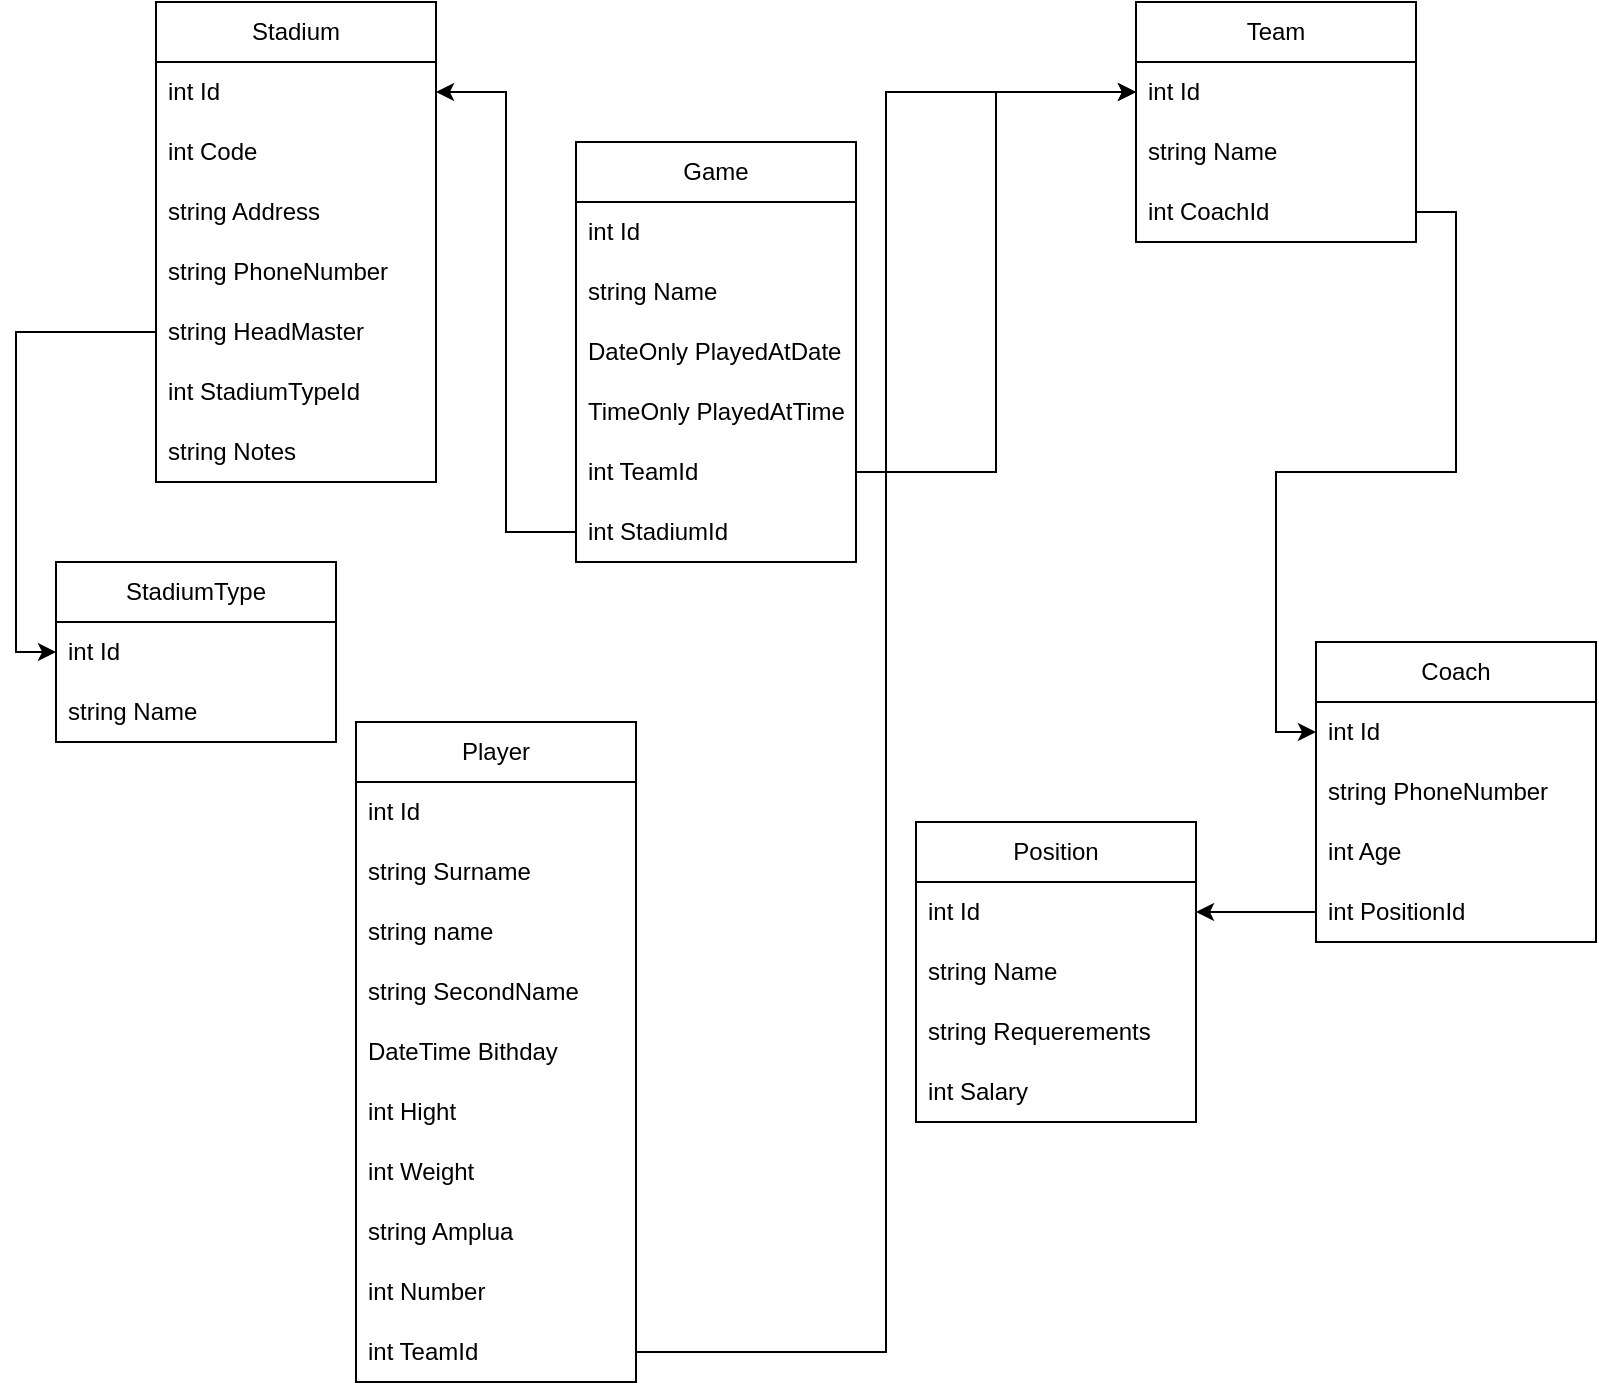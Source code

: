 <mxfile version="24.8.0">
  <diagram name="Страница — 1" id="1MP5FgzzrECtCmmfU7ie">
    <mxGraphModel dx="1272" dy="663" grid="1" gridSize="10" guides="1" tooltips="1" connect="1" arrows="1" fold="1" page="1" pageScale="1" pageWidth="827" pageHeight="1169" math="0" shadow="0">
      <root>
        <mxCell id="0" />
        <mxCell id="1" parent="0" />
        <mxCell id="SEXWkNp9k0G2XEpR-ho--1" value="Stadium" style="swimlane;fontStyle=0;childLayout=stackLayout;horizontal=1;startSize=30;horizontalStack=0;resizeParent=1;resizeParentMax=0;resizeLast=0;collapsible=1;marginBottom=0;whiteSpace=wrap;html=1;" vertex="1" parent="1">
          <mxGeometry x="90" y="120" width="140" height="240" as="geometry" />
        </mxCell>
        <mxCell id="SEXWkNp9k0G2XEpR-ho--2" value="int Id" style="text;strokeColor=none;fillColor=none;align=left;verticalAlign=middle;spacingLeft=4;spacingRight=4;overflow=hidden;points=[[0,0.5],[1,0.5]];portConstraint=eastwest;rotatable=0;whiteSpace=wrap;html=1;" vertex="1" parent="SEXWkNp9k0G2XEpR-ho--1">
          <mxGeometry y="30" width="140" height="30" as="geometry" />
        </mxCell>
        <mxCell id="SEXWkNp9k0G2XEpR-ho--3" value="int Code" style="text;strokeColor=none;fillColor=none;align=left;verticalAlign=middle;spacingLeft=4;spacingRight=4;overflow=hidden;points=[[0,0.5],[1,0.5]];portConstraint=eastwest;rotatable=0;whiteSpace=wrap;html=1;" vertex="1" parent="SEXWkNp9k0G2XEpR-ho--1">
          <mxGeometry y="60" width="140" height="30" as="geometry" />
        </mxCell>
        <mxCell id="SEXWkNp9k0G2XEpR-ho--4" value="string Address" style="text;strokeColor=none;fillColor=none;align=left;verticalAlign=middle;spacingLeft=4;spacingRight=4;overflow=hidden;points=[[0,0.5],[1,0.5]];portConstraint=eastwest;rotatable=0;whiteSpace=wrap;html=1;" vertex="1" parent="SEXWkNp9k0G2XEpR-ho--1">
          <mxGeometry y="90" width="140" height="30" as="geometry" />
        </mxCell>
        <mxCell id="SEXWkNp9k0G2XEpR-ho--5" value="string PhoneNumber" style="text;strokeColor=none;fillColor=none;align=left;verticalAlign=middle;spacingLeft=4;spacingRight=4;overflow=hidden;points=[[0,0.5],[1,0.5]];portConstraint=eastwest;rotatable=0;whiteSpace=wrap;html=1;" vertex="1" parent="SEXWkNp9k0G2XEpR-ho--1">
          <mxGeometry y="120" width="140" height="30" as="geometry" />
        </mxCell>
        <mxCell id="SEXWkNp9k0G2XEpR-ho--6" value="string H&lt;span style=&quot;background-color: initial;&quot;&gt;eadMaster&lt;/span&gt;" style="text;strokeColor=none;fillColor=none;align=left;verticalAlign=middle;spacingLeft=4;spacingRight=4;overflow=hidden;points=[[0,0.5],[1,0.5]];portConstraint=eastwest;rotatable=0;whiteSpace=wrap;html=1;" vertex="1" parent="SEXWkNp9k0G2XEpR-ho--1">
          <mxGeometry y="150" width="140" height="30" as="geometry" />
        </mxCell>
        <mxCell id="SEXWkNp9k0G2XEpR-ho--7" value="int StadiumTypeId" style="text;strokeColor=none;fillColor=none;align=left;verticalAlign=middle;spacingLeft=4;spacingRight=4;overflow=hidden;points=[[0,0.5],[1,0.5]];portConstraint=eastwest;rotatable=0;whiteSpace=wrap;html=1;" vertex="1" parent="SEXWkNp9k0G2XEpR-ho--1">
          <mxGeometry y="180" width="140" height="30" as="geometry" />
        </mxCell>
        <mxCell id="SEXWkNp9k0G2XEpR-ho--8" value="string Notes" style="text;strokeColor=none;fillColor=none;align=left;verticalAlign=middle;spacingLeft=4;spacingRight=4;overflow=hidden;points=[[0,0.5],[1,0.5]];portConstraint=eastwest;rotatable=0;whiteSpace=wrap;html=1;" vertex="1" parent="SEXWkNp9k0G2XEpR-ho--1">
          <mxGeometry y="210" width="140" height="30" as="geometry" />
        </mxCell>
        <mxCell id="SEXWkNp9k0G2XEpR-ho--10" value="StadiumType" style="swimlane;fontStyle=0;childLayout=stackLayout;horizontal=1;startSize=30;horizontalStack=0;resizeParent=1;resizeParentMax=0;resizeLast=0;collapsible=1;marginBottom=0;whiteSpace=wrap;html=1;" vertex="1" parent="1">
          <mxGeometry x="40" y="400" width="140" height="90" as="geometry" />
        </mxCell>
        <mxCell id="SEXWkNp9k0G2XEpR-ho--11" value="int Id" style="text;strokeColor=none;fillColor=none;align=left;verticalAlign=middle;spacingLeft=4;spacingRight=4;overflow=hidden;points=[[0,0.5],[1,0.5]];portConstraint=eastwest;rotatable=0;whiteSpace=wrap;html=1;" vertex="1" parent="SEXWkNp9k0G2XEpR-ho--10">
          <mxGeometry y="30" width="140" height="30" as="geometry" />
        </mxCell>
        <mxCell id="SEXWkNp9k0G2XEpR-ho--12" value="string Name" style="text;strokeColor=none;fillColor=none;align=left;verticalAlign=middle;spacingLeft=4;spacingRight=4;overflow=hidden;points=[[0,0.5],[1,0.5]];portConstraint=eastwest;rotatable=0;whiteSpace=wrap;html=1;" vertex="1" parent="SEXWkNp9k0G2XEpR-ho--10">
          <mxGeometry y="60" width="140" height="30" as="geometry" />
        </mxCell>
        <mxCell id="SEXWkNp9k0G2XEpR-ho--14" value="Game" style="swimlane;fontStyle=0;childLayout=stackLayout;horizontal=1;startSize=30;horizontalStack=0;resizeParent=1;resizeParentMax=0;resizeLast=0;collapsible=1;marginBottom=0;whiteSpace=wrap;html=1;" vertex="1" parent="1">
          <mxGeometry x="300" y="190" width="140" height="210" as="geometry" />
        </mxCell>
        <mxCell id="SEXWkNp9k0G2XEpR-ho--15" value="int Id" style="text;strokeColor=none;fillColor=none;align=left;verticalAlign=middle;spacingLeft=4;spacingRight=4;overflow=hidden;points=[[0,0.5],[1,0.5]];portConstraint=eastwest;rotatable=0;whiteSpace=wrap;html=1;" vertex="1" parent="SEXWkNp9k0G2XEpR-ho--14">
          <mxGeometry y="30" width="140" height="30" as="geometry" />
        </mxCell>
        <mxCell id="SEXWkNp9k0G2XEpR-ho--16" value="string Name" style="text;strokeColor=none;fillColor=none;align=left;verticalAlign=middle;spacingLeft=4;spacingRight=4;overflow=hidden;points=[[0,0.5],[1,0.5]];portConstraint=eastwest;rotatable=0;whiteSpace=wrap;html=1;" vertex="1" parent="SEXWkNp9k0G2XEpR-ho--14">
          <mxGeometry y="60" width="140" height="30" as="geometry" />
        </mxCell>
        <mxCell id="SEXWkNp9k0G2XEpR-ho--17" value="DateOnly PlayedAtDate" style="text;strokeColor=none;fillColor=none;align=left;verticalAlign=middle;spacingLeft=4;spacingRight=4;overflow=hidden;points=[[0,0.5],[1,0.5]];portConstraint=eastwest;rotatable=0;whiteSpace=wrap;html=1;" vertex="1" parent="SEXWkNp9k0G2XEpR-ho--14">
          <mxGeometry y="90" width="140" height="30" as="geometry" />
        </mxCell>
        <mxCell id="SEXWkNp9k0G2XEpR-ho--18" value="TimeOnly PlayedAtTime" style="text;strokeColor=none;fillColor=none;align=left;verticalAlign=middle;spacingLeft=4;spacingRight=4;overflow=hidden;points=[[0,0.5],[1,0.5]];portConstraint=eastwest;rotatable=0;whiteSpace=wrap;html=1;" vertex="1" parent="SEXWkNp9k0G2XEpR-ho--14">
          <mxGeometry y="120" width="140" height="30" as="geometry" />
        </mxCell>
        <mxCell id="SEXWkNp9k0G2XEpR-ho--19" value="int TeamId" style="text;strokeColor=none;fillColor=none;align=left;verticalAlign=middle;spacingLeft=4;spacingRight=4;overflow=hidden;points=[[0,0.5],[1,0.5]];portConstraint=eastwest;rotatable=0;whiteSpace=wrap;html=1;" vertex="1" parent="SEXWkNp9k0G2XEpR-ho--14">
          <mxGeometry y="150" width="140" height="30" as="geometry" />
        </mxCell>
        <mxCell id="SEXWkNp9k0G2XEpR-ho--20" value="int StadiumId" style="text;strokeColor=none;fillColor=none;align=left;verticalAlign=middle;spacingLeft=4;spacingRight=4;overflow=hidden;points=[[0,0.5],[1,0.5]];portConstraint=eastwest;rotatable=0;whiteSpace=wrap;html=1;" vertex="1" parent="SEXWkNp9k0G2XEpR-ho--14">
          <mxGeometry y="180" width="140" height="30" as="geometry" />
        </mxCell>
        <mxCell id="SEXWkNp9k0G2XEpR-ho--21" value="Team" style="swimlane;fontStyle=0;childLayout=stackLayout;horizontal=1;startSize=30;horizontalStack=0;resizeParent=1;resizeParentMax=0;resizeLast=0;collapsible=1;marginBottom=0;whiteSpace=wrap;html=1;" vertex="1" parent="1">
          <mxGeometry x="580" y="120" width="140" height="120" as="geometry" />
        </mxCell>
        <mxCell id="SEXWkNp9k0G2XEpR-ho--22" value="int Id" style="text;strokeColor=none;fillColor=none;align=left;verticalAlign=middle;spacingLeft=4;spacingRight=4;overflow=hidden;points=[[0,0.5],[1,0.5]];portConstraint=eastwest;rotatable=0;whiteSpace=wrap;html=1;" vertex="1" parent="SEXWkNp9k0G2XEpR-ho--21">
          <mxGeometry y="30" width="140" height="30" as="geometry" />
        </mxCell>
        <mxCell id="SEXWkNp9k0G2XEpR-ho--23" value="string Name" style="text;strokeColor=none;fillColor=none;align=left;verticalAlign=middle;spacingLeft=4;spacingRight=4;overflow=hidden;points=[[0,0.5],[1,0.5]];portConstraint=eastwest;rotatable=0;whiteSpace=wrap;html=1;" vertex="1" parent="SEXWkNp9k0G2XEpR-ho--21">
          <mxGeometry y="60" width="140" height="30" as="geometry" />
        </mxCell>
        <mxCell id="SEXWkNp9k0G2XEpR-ho--24" value="int CoachId" style="text;strokeColor=none;fillColor=none;align=left;verticalAlign=middle;spacingLeft=4;spacingRight=4;overflow=hidden;points=[[0,0.5],[1,0.5]];portConstraint=eastwest;rotatable=0;whiteSpace=wrap;html=1;" vertex="1" parent="SEXWkNp9k0G2XEpR-ho--21">
          <mxGeometry y="90" width="140" height="30" as="geometry" />
        </mxCell>
        <mxCell id="SEXWkNp9k0G2XEpR-ho--25" value="Player" style="swimlane;fontStyle=0;childLayout=stackLayout;horizontal=1;startSize=30;horizontalStack=0;resizeParent=1;resizeParentMax=0;resizeLast=0;collapsible=1;marginBottom=0;whiteSpace=wrap;html=1;" vertex="1" parent="1">
          <mxGeometry x="190" y="480" width="140" height="330" as="geometry" />
        </mxCell>
        <mxCell id="SEXWkNp9k0G2XEpR-ho--26" value="int Id" style="text;strokeColor=none;fillColor=none;align=left;verticalAlign=middle;spacingLeft=4;spacingRight=4;overflow=hidden;points=[[0,0.5],[1,0.5]];portConstraint=eastwest;rotatable=0;whiteSpace=wrap;html=1;" vertex="1" parent="SEXWkNp9k0G2XEpR-ho--25">
          <mxGeometry y="30" width="140" height="30" as="geometry" />
        </mxCell>
        <mxCell id="SEXWkNp9k0G2XEpR-ho--27" value="string Surname" style="text;strokeColor=none;fillColor=none;align=left;verticalAlign=middle;spacingLeft=4;spacingRight=4;overflow=hidden;points=[[0,0.5],[1,0.5]];portConstraint=eastwest;rotatable=0;whiteSpace=wrap;html=1;" vertex="1" parent="SEXWkNp9k0G2XEpR-ho--25">
          <mxGeometry y="60" width="140" height="30" as="geometry" />
        </mxCell>
        <mxCell id="SEXWkNp9k0G2XEpR-ho--28" value="string name" style="text;strokeColor=none;fillColor=none;align=left;verticalAlign=middle;spacingLeft=4;spacingRight=4;overflow=hidden;points=[[0,0.5],[1,0.5]];portConstraint=eastwest;rotatable=0;whiteSpace=wrap;html=1;" vertex="1" parent="SEXWkNp9k0G2XEpR-ho--25">
          <mxGeometry y="90" width="140" height="30" as="geometry" />
        </mxCell>
        <mxCell id="SEXWkNp9k0G2XEpR-ho--29" value="string SecondName" style="text;strokeColor=none;fillColor=none;align=left;verticalAlign=middle;spacingLeft=4;spacingRight=4;overflow=hidden;points=[[0,0.5],[1,0.5]];portConstraint=eastwest;rotatable=0;whiteSpace=wrap;html=1;" vertex="1" parent="SEXWkNp9k0G2XEpR-ho--25">
          <mxGeometry y="120" width="140" height="30" as="geometry" />
        </mxCell>
        <mxCell id="SEXWkNp9k0G2XEpR-ho--30" value="DateTime Bithday" style="text;strokeColor=none;fillColor=none;align=left;verticalAlign=middle;spacingLeft=4;spacingRight=4;overflow=hidden;points=[[0,0.5],[1,0.5]];portConstraint=eastwest;rotatable=0;whiteSpace=wrap;html=1;" vertex="1" parent="SEXWkNp9k0G2XEpR-ho--25">
          <mxGeometry y="150" width="140" height="30" as="geometry" />
        </mxCell>
        <mxCell id="SEXWkNp9k0G2XEpR-ho--31" value="int Hight" style="text;strokeColor=none;fillColor=none;align=left;verticalAlign=middle;spacingLeft=4;spacingRight=4;overflow=hidden;points=[[0,0.5],[1,0.5]];portConstraint=eastwest;rotatable=0;whiteSpace=wrap;html=1;" vertex="1" parent="SEXWkNp9k0G2XEpR-ho--25">
          <mxGeometry y="180" width="140" height="30" as="geometry" />
        </mxCell>
        <mxCell id="SEXWkNp9k0G2XEpR-ho--32" value="int Weight" style="text;strokeColor=none;fillColor=none;align=left;verticalAlign=middle;spacingLeft=4;spacingRight=4;overflow=hidden;points=[[0,0.5],[1,0.5]];portConstraint=eastwest;rotatable=0;whiteSpace=wrap;html=1;" vertex="1" parent="SEXWkNp9k0G2XEpR-ho--25">
          <mxGeometry y="210" width="140" height="30" as="geometry" />
        </mxCell>
        <mxCell id="SEXWkNp9k0G2XEpR-ho--33" value="string Amplua" style="text;strokeColor=none;fillColor=none;align=left;verticalAlign=middle;spacingLeft=4;spacingRight=4;overflow=hidden;points=[[0,0.5],[1,0.5]];portConstraint=eastwest;rotatable=0;whiteSpace=wrap;html=1;" vertex="1" parent="SEXWkNp9k0G2XEpR-ho--25">
          <mxGeometry y="240" width="140" height="30" as="geometry" />
        </mxCell>
        <mxCell id="SEXWkNp9k0G2XEpR-ho--34" value="int Number" style="text;strokeColor=none;fillColor=none;align=left;verticalAlign=middle;spacingLeft=4;spacingRight=4;overflow=hidden;points=[[0,0.5],[1,0.5]];portConstraint=eastwest;rotatable=0;whiteSpace=wrap;html=1;" vertex="1" parent="SEXWkNp9k0G2XEpR-ho--25">
          <mxGeometry y="270" width="140" height="30" as="geometry" />
        </mxCell>
        <mxCell id="SEXWkNp9k0G2XEpR-ho--35" value="int TeamId&amp;nbsp;" style="text;strokeColor=none;fillColor=none;align=left;verticalAlign=middle;spacingLeft=4;spacingRight=4;overflow=hidden;points=[[0,0.5],[1,0.5]];portConstraint=eastwest;rotatable=0;whiteSpace=wrap;html=1;" vertex="1" parent="SEXWkNp9k0G2XEpR-ho--25">
          <mxGeometry y="300" width="140" height="30" as="geometry" />
        </mxCell>
        <mxCell id="SEXWkNp9k0G2XEpR-ho--36" value="Position" style="swimlane;fontStyle=0;childLayout=stackLayout;horizontal=1;startSize=30;horizontalStack=0;resizeParent=1;resizeParentMax=0;resizeLast=0;collapsible=1;marginBottom=0;whiteSpace=wrap;html=1;" vertex="1" parent="1">
          <mxGeometry x="470" y="530" width="140" height="150" as="geometry" />
        </mxCell>
        <mxCell id="SEXWkNp9k0G2XEpR-ho--37" value="int Id" style="text;strokeColor=none;fillColor=none;align=left;verticalAlign=middle;spacingLeft=4;spacingRight=4;overflow=hidden;points=[[0,0.5],[1,0.5]];portConstraint=eastwest;rotatable=0;whiteSpace=wrap;html=1;" vertex="1" parent="SEXWkNp9k0G2XEpR-ho--36">
          <mxGeometry y="30" width="140" height="30" as="geometry" />
        </mxCell>
        <mxCell id="SEXWkNp9k0G2XEpR-ho--38" value="string Name" style="text;strokeColor=none;fillColor=none;align=left;verticalAlign=middle;spacingLeft=4;spacingRight=4;overflow=hidden;points=[[0,0.5],[1,0.5]];portConstraint=eastwest;rotatable=0;whiteSpace=wrap;html=1;" vertex="1" parent="SEXWkNp9k0G2XEpR-ho--36">
          <mxGeometry y="60" width="140" height="30" as="geometry" />
        </mxCell>
        <mxCell id="SEXWkNp9k0G2XEpR-ho--39" value="string Requerements" style="text;strokeColor=none;fillColor=none;align=left;verticalAlign=middle;spacingLeft=4;spacingRight=4;overflow=hidden;points=[[0,0.5],[1,0.5]];portConstraint=eastwest;rotatable=0;whiteSpace=wrap;html=1;" vertex="1" parent="SEXWkNp9k0G2XEpR-ho--36">
          <mxGeometry y="90" width="140" height="30" as="geometry" />
        </mxCell>
        <mxCell id="SEXWkNp9k0G2XEpR-ho--40" value="int Salary" style="text;strokeColor=none;fillColor=none;align=left;verticalAlign=middle;spacingLeft=4;spacingRight=4;overflow=hidden;points=[[0,0.5],[1,0.5]];portConstraint=eastwest;rotatable=0;whiteSpace=wrap;html=1;" vertex="1" parent="SEXWkNp9k0G2XEpR-ho--36">
          <mxGeometry y="120" width="140" height="30" as="geometry" />
        </mxCell>
        <mxCell id="SEXWkNp9k0G2XEpR-ho--41" value="Coach" style="swimlane;fontStyle=0;childLayout=stackLayout;horizontal=1;startSize=30;horizontalStack=0;resizeParent=1;resizeParentMax=0;resizeLast=0;collapsible=1;marginBottom=0;whiteSpace=wrap;html=1;" vertex="1" parent="1">
          <mxGeometry x="670" y="440" width="140" height="150" as="geometry" />
        </mxCell>
        <mxCell id="SEXWkNp9k0G2XEpR-ho--42" value="int Id" style="text;strokeColor=none;fillColor=none;align=left;verticalAlign=middle;spacingLeft=4;spacingRight=4;overflow=hidden;points=[[0,0.5],[1,0.5]];portConstraint=eastwest;rotatable=0;whiteSpace=wrap;html=1;" vertex="1" parent="SEXWkNp9k0G2XEpR-ho--41">
          <mxGeometry y="30" width="140" height="30" as="geometry" />
        </mxCell>
        <mxCell id="SEXWkNp9k0G2XEpR-ho--43" value="string PhoneNumber" style="text;strokeColor=none;fillColor=none;align=left;verticalAlign=middle;spacingLeft=4;spacingRight=4;overflow=hidden;points=[[0,0.5],[1,0.5]];portConstraint=eastwest;rotatable=0;whiteSpace=wrap;html=1;" vertex="1" parent="SEXWkNp9k0G2XEpR-ho--41">
          <mxGeometry y="60" width="140" height="30" as="geometry" />
        </mxCell>
        <mxCell id="SEXWkNp9k0G2XEpR-ho--44" value="int Age" style="text;strokeColor=none;fillColor=none;align=left;verticalAlign=middle;spacingLeft=4;spacingRight=4;overflow=hidden;points=[[0,0.5],[1,0.5]];portConstraint=eastwest;rotatable=0;whiteSpace=wrap;html=1;" vertex="1" parent="SEXWkNp9k0G2XEpR-ho--41">
          <mxGeometry y="90" width="140" height="30" as="geometry" />
        </mxCell>
        <mxCell id="SEXWkNp9k0G2XEpR-ho--48" value="int PositionId" style="text;strokeColor=none;fillColor=none;align=left;verticalAlign=middle;spacingLeft=4;spacingRight=4;overflow=hidden;points=[[0,0.5],[1,0.5]];portConstraint=eastwest;rotatable=0;whiteSpace=wrap;html=1;" vertex="1" parent="SEXWkNp9k0G2XEpR-ho--41">
          <mxGeometry y="120" width="140" height="30" as="geometry" />
        </mxCell>
        <mxCell id="SEXWkNp9k0G2XEpR-ho--45" style="edgeStyle=orthogonalEdgeStyle;rounded=0;orthogonalLoop=1;jettySize=auto;html=1;entryX=0;entryY=0.5;entryDx=0;entryDy=0;" edge="1" parent="1" source="SEXWkNp9k0G2XEpR-ho--6" target="SEXWkNp9k0G2XEpR-ho--11">
          <mxGeometry relative="1" as="geometry">
            <mxPoint x="240" y="240" as="targetPoint" />
          </mxGeometry>
        </mxCell>
        <mxCell id="SEXWkNp9k0G2XEpR-ho--46" style="edgeStyle=orthogonalEdgeStyle;rounded=0;orthogonalLoop=1;jettySize=auto;html=1;entryX=0;entryY=0.5;entryDx=0;entryDy=0;" edge="1" parent="1" source="SEXWkNp9k0G2XEpR-ho--19" target="SEXWkNp9k0G2XEpR-ho--22">
          <mxGeometry relative="1" as="geometry" />
        </mxCell>
        <mxCell id="SEXWkNp9k0G2XEpR-ho--47" style="edgeStyle=orthogonalEdgeStyle;rounded=0;orthogonalLoop=1;jettySize=auto;html=1;entryX=1;entryY=0.5;entryDx=0;entryDy=0;" edge="1" parent="1" source="SEXWkNp9k0G2XEpR-ho--20" target="SEXWkNp9k0G2XEpR-ho--2">
          <mxGeometry relative="1" as="geometry" />
        </mxCell>
        <mxCell id="SEXWkNp9k0G2XEpR-ho--49" style="edgeStyle=orthogonalEdgeStyle;rounded=0;orthogonalLoop=1;jettySize=auto;html=1;entryX=1;entryY=0.5;entryDx=0;entryDy=0;" edge="1" parent="1" source="SEXWkNp9k0G2XEpR-ho--48" target="SEXWkNp9k0G2XEpR-ho--37">
          <mxGeometry relative="1" as="geometry" />
        </mxCell>
        <mxCell id="SEXWkNp9k0G2XEpR-ho--50" style="edgeStyle=orthogonalEdgeStyle;rounded=0;orthogonalLoop=1;jettySize=auto;html=1;entryX=0;entryY=0.5;entryDx=0;entryDy=0;" edge="1" parent="1" source="SEXWkNp9k0G2XEpR-ho--24" target="SEXWkNp9k0G2XEpR-ho--42">
          <mxGeometry relative="1" as="geometry" />
        </mxCell>
        <mxCell id="SEXWkNp9k0G2XEpR-ho--51" style="edgeStyle=orthogonalEdgeStyle;rounded=0;orthogonalLoop=1;jettySize=auto;html=1;entryX=0;entryY=0.5;entryDx=0;entryDy=0;" edge="1" parent="1" source="SEXWkNp9k0G2XEpR-ho--35" target="SEXWkNp9k0G2XEpR-ho--22">
          <mxGeometry relative="1" as="geometry">
            <mxPoint x="570" y="190" as="targetPoint" />
          </mxGeometry>
        </mxCell>
      </root>
    </mxGraphModel>
  </diagram>
</mxfile>
